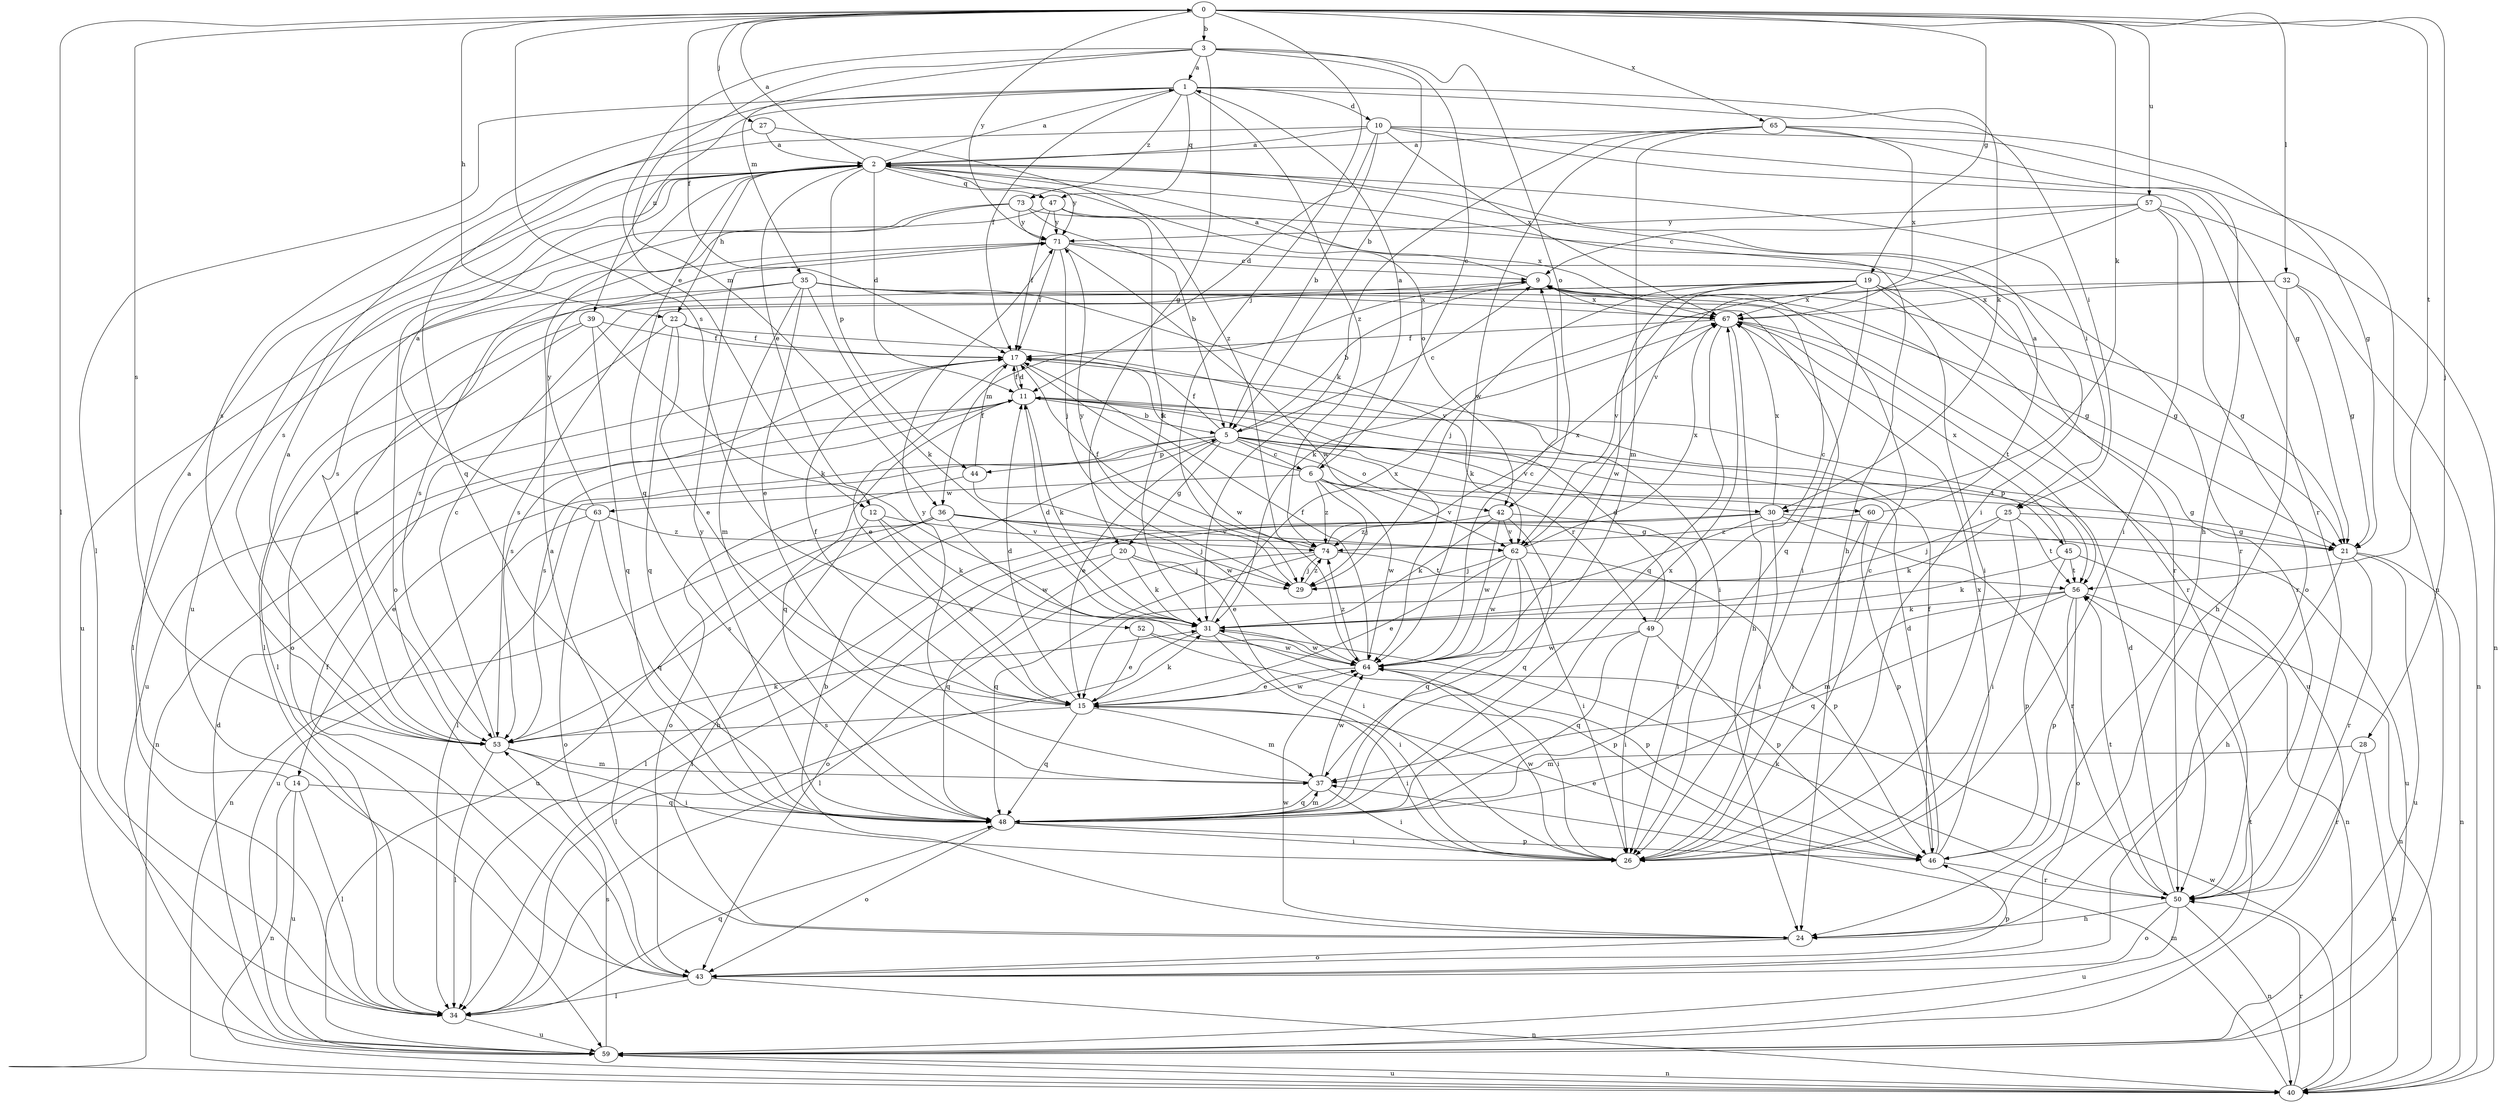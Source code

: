 strict digraph  {
0;
1;
2;
3;
5;
6;
9;
10;
11;
12;
14;
15;
17;
19;
20;
21;
22;
24;
25;
26;
27;
28;
29;
30;
31;
32;
34;
35;
36;
37;
39;
40;
42;
43;
44;
45;
46;
47;
48;
49;
50;
52;
53;
56;
57;
59;
60;
62;
63;
64;
65;
67;
71;
73;
74;
0 -> 3  [label=b];
0 -> 17  [label=f];
0 -> 19  [label=g];
0 -> 22  [label=h];
0 -> 27  [label=j];
0 -> 28  [label=j];
0 -> 29  [label=j];
0 -> 30  [label=k];
0 -> 32  [label=l];
0 -> 34  [label=l];
0 -> 52  [label=s];
0 -> 53  [label=s];
0 -> 56  [label=t];
0 -> 57  [label=u];
0 -> 65  [label=x];
0 -> 71  [label=y];
1 -> 10  [label=d];
1 -> 17  [label=f];
1 -> 25  [label=i];
1 -> 30  [label=k];
1 -> 34  [label=l];
1 -> 39  [label=n];
1 -> 47  [label=q];
1 -> 53  [label=s];
1 -> 73  [label=z];
1 -> 74  [label=z];
2 -> 0  [label=a];
2 -> 1  [label=a];
2 -> 11  [label=d];
2 -> 12  [label=e];
2 -> 22  [label=h];
2 -> 24  [label=h];
2 -> 25  [label=i];
2 -> 26  [label=i];
2 -> 42  [label=o];
2 -> 44  [label=p];
2 -> 47  [label=q];
2 -> 48  [label=q];
2 -> 59  [label=u];
2 -> 71  [label=y];
3 -> 1  [label=a];
3 -> 5  [label=b];
3 -> 6  [label=c];
3 -> 12  [label=e];
3 -> 20  [label=g];
3 -> 35  [label=m];
3 -> 36  [label=m];
3 -> 42  [label=o];
5 -> 6  [label=c];
5 -> 9  [label=c];
5 -> 14  [label=e];
5 -> 15  [label=e];
5 -> 17  [label=f];
5 -> 20  [label=g];
5 -> 30  [label=k];
5 -> 34  [label=l];
5 -> 42  [label=o];
5 -> 44  [label=p];
5 -> 45  [label=p];
5 -> 49  [label=r];
5 -> 60  [label=v];
6 -> 1  [label=a];
6 -> 17  [label=f];
6 -> 21  [label=g];
6 -> 29  [label=j];
6 -> 62  [label=v];
6 -> 63  [label=w];
6 -> 64  [label=w];
6 -> 74  [label=z];
9 -> 2  [label=a];
9 -> 5  [label=b];
9 -> 21  [label=g];
9 -> 36  [label=m];
9 -> 50  [label=r];
9 -> 67  [label=x];
10 -> 2  [label=a];
10 -> 5  [label=b];
10 -> 11  [label=d];
10 -> 21  [label=g];
10 -> 50  [label=r];
10 -> 53  [label=s];
10 -> 59  [label=u];
10 -> 67  [label=x];
11 -> 5  [label=b];
11 -> 17  [label=f];
11 -> 31  [label=k];
11 -> 40  [label=n];
11 -> 48  [label=q];
11 -> 53  [label=s];
11 -> 56  [label=t];
12 -> 15  [label=e];
12 -> 24  [label=h];
12 -> 31  [label=k];
12 -> 62  [label=v];
14 -> 2  [label=a];
14 -> 34  [label=l];
14 -> 40  [label=n];
14 -> 48  [label=q];
14 -> 59  [label=u];
15 -> 11  [label=d];
15 -> 17  [label=f];
15 -> 26  [label=i];
15 -> 31  [label=k];
15 -> 37  [label=m];
15 -> 48  [label=q];
15 -> 53  [label=s];
15 -> 64  [label=w];
17 -> 11  [label=d];
17 -> 15  [label=e];
17 -> 53  [label=s];
17 -> 64  [label=w];
19 -> 21  [label=g];
19 -> 26  [label=i];
19 -> 29  [label=j];
19 -> 34  [label=l];
19 -> 48  [label=q];
19 -> 50  [label=r];
19 -> 53  [label=s];
19 -> 62  [label=v];
19 -> 64  [label=w];
19 -> 67  [label=x];
20 -> 26  [label=i];
20 -> 29  [label=j];
20 -> 31  [label=k];
20 -> 43  [label=o];
20 -> 48  [label=q];
21 -> 24  [label=h];
21 -> 40  [label=n];
21 -> 50  [label=r];
21 -> 59  [label=u];
22 -> 15  [label=e];
22 -> 17  [label=f];
22 -> 26  [label=i];
22 -> 48  [label=q];
22 -> 59  [label=u];
24 -> 2  [label=a];
24 -> 5  [label=b];
24 -> 43  [label=o];
24 -> 64  [label=w];
25 -> 21  [label=g];
25 -> 26  [label=i];
25 -> 29  [label=j];
25 -> 31  [label=k];
25 -> 56  [label=t];
26 -> 9  [label=c];
26 -> 64  [label=w];
27 -> 2  [label=a];
27 -> 48  [label=q];
27 -> 74  [label=z];
28 -> 37  [label=m];
28 -> 40  [label=n];
28 -> 50  [label=r];
29 -> 71  [label=y];
29 -> 74  [label=z];
30 -> 15  [label=e];
30 -> 26  [label=i];
30 -> 34  [label=l];
30 -> 50  [label=r];
30 -> 59  [label=u];
30 -> 67  [label=x];
30 -> 74  [label=z];
31 -> 11  [label=d];
31 -> 26  [label=i];
31 -> 34  [label=l];
31 -> 46  [label=p];
31 -> 64  [label=w];
31 -> 67  [label=x];
32 -> 21  [label=g];
32 -> 24  [label=h];
32 -> 31  [label=k];
32 -> 40  [label=n];
32 -> 67  [label=x];
34 -> 48  [label=q];
34 -> 59  [label=u];
35 -> 15  [label=e];
35 -> 21  [label=g];
35 -> 26  [label=i];
35 -> 31  [label=k];
35 -> 34  [label=l];
35 -> 37  [label=m];
35 -> 53  [label=s];
35 -> 62  [label=v];
35 -> 67  [label=x];
36 -> 21  [label=g];
36 -> 29  [label=j];
36 -> 40  [label=n];
36 -> 53  [label=s];
36 -> 59  [label=u];
36 -> 62  [label=v];
36 -> 64  [label=w];
37 -> 26  [label=i];
37 -> 48  [label=q];
37 -> 64  [label=w];
37 -> 71  [label=y];
39 -> 17  [label=f];
39 -> 31  [label=k];
39 -> 34  [label=l];
39 -> 43  [label=o];
39 -> 48  [label=q];
40 -> 37  [label=m];
40 -> 50  [label=r];
40 -> 59  [label=u];
40 -> 64  [label=w];
42 -> 26  [label=i];
42 -> 31  [label=k];
42 -> 34  [label=l];
42 -> 48  [label=q];
42 -> 62  [label=v];
42 -> 64  [label=w];
43 -> 17  [label=f];
43 -> 34  [label=l];
43 -> 40  [label=n];
43 -> 46  [label=p];
44 -> 17  [label=f];
44 -> 43  [label=o];
44 -> 64  [label=w];
45 -> 31  [label=k];
45 -> 40  [label=n];
45 -> 46  [label=p];
45 -> 56  [label=t];
45 -> 67  [label=x];
46 -> 11  [label=d];
46 -> 15  [label=e];
46 -> 17  [label=f];
46 -> 50  [label=r];
46 -> 67  [label=x];
47 -> 17  [label=f];
47 -> 31  [label=k];
47 -> 50  [label=r];
47 -> 53  [label=s];
47 -> 71  [label=y];
48 -> 26  [label=i];
48 -> 37  [label=m];
48 -> 43  [label=o];
48 -> 46  [label=p];
48 -> 67  [label=x];
48 -> 71  [label=y];
49 -> 9  [label=c];
49 -> 11  [label=d];
49 -> 26  [label=i];
49 -> 46  [label=p];
49 -> 48  [label=q];
49 -> 64  [label=w];
50 -> 11  [label=d];
50 -> 24  [label=h];
50 -> 31  [label=k];
50 -> 40  [label=n];
50 -> 43  [label=o];
50 -> 56  [label=t];
50 -> 59  [label=u];
52 -> 15  [label=e];
52 -> 46  [label=p];
52 -> 64  [label=w];
53 -> 2  [label=a];
53 -> 9  [label=c];
53 -> 26  [label=i];
53 -> 31  [label=k];
53 -> 34  [label=l];
53 -> 37  [label=m];
56 -> 31  [label=k];
56 -> 37  [label=m];
56 -> 40  [label=n];
56 -> 43  [label=o];
56 -> 46  [label=p];
56 -> 48  [label=q];
57 -> 9  [label=c];
57 -> 26  [label=i];
57 -> 40  [label=n];
57 -> 43  [label=o];
57 -> 62  [label=v];
57 -> 71  [label=y];
59 -> 11  [label=d];
59 -> 40  [label=n];
59 -> 53  [label=s];
59 -> 56  [label=t];
60 -> 2  [label=a];
60 -> 26  [label=i];
60 -> 46  [label=p];
60 -> 74  [label=z];
62 -> 15  [label=e];
62 -> 26  [label=i];
62 -> 29  [label=j];
62 -> 46  [label=p];
62 -> 48  [label=q];
62 -> 64  [label=w];
62 -> 67  [label=x];
63 -> 2  [label=a];
63 -> 43  [label=o];
63 -> 48  [label=q];
63 -> 59  [label=u];
63 -> 71  [label=y];
63 -> 74  [label=z];
64 -> 9  [label=c];
64 -> 15  [label=e];
64 -> 17  [label=f];
64 -> 26  [label=i];
64 -> 74  [label=z];
65 -> 2  [label=a];
65 -> 21  [label=g];
65 -> 24  [label=h];
65 -> 31  [label=k];
65 -> 37  [label=m];
65 -> 64  [label=w];
65 -> 67  [label=x];
67 -> 17  [label=f];
67 -> 24  [label=h];
67 -> 48  [label=q];
67 -> 56  [label=t];
67 -> 59  [label=u];
71 -> 9  [label=c];
71 -> 17  [label=f];
71 -> 29  [label=j];
71 -> 50  [label=r];
71 -> 53  [label=s];
71 -> 64  [label=w];
73 -> 5  [label=b];
73 -> 43  [label=o];
73 -> 59  [label=u];
73 -> 67  [label=x];
73 -> 71  [label=y];
74 -> 17  [label=f];
74 -> 29  [label=j];
74 -> 34  [label=l];
74 -> 48  [label=q];
74 -> 56  [label=t];
74 -> 67  [label=x];
}
